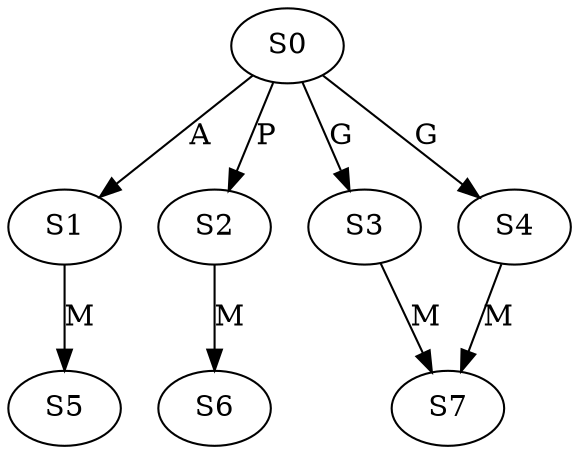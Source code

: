 strict digraph  {
	S0 -> S1 [ label = A ];
	S0 -> S2 [ label = P ];
	S0 -> S3 [ label = G ];
	S0 -> S4 [ label = G ];
	S1 -> S5 [ label = M ];
	S2 -> S6 [ label = M ];
	S3 -> S7 [ label = M ];
	S4 -> S7 [ label = M ];
}
